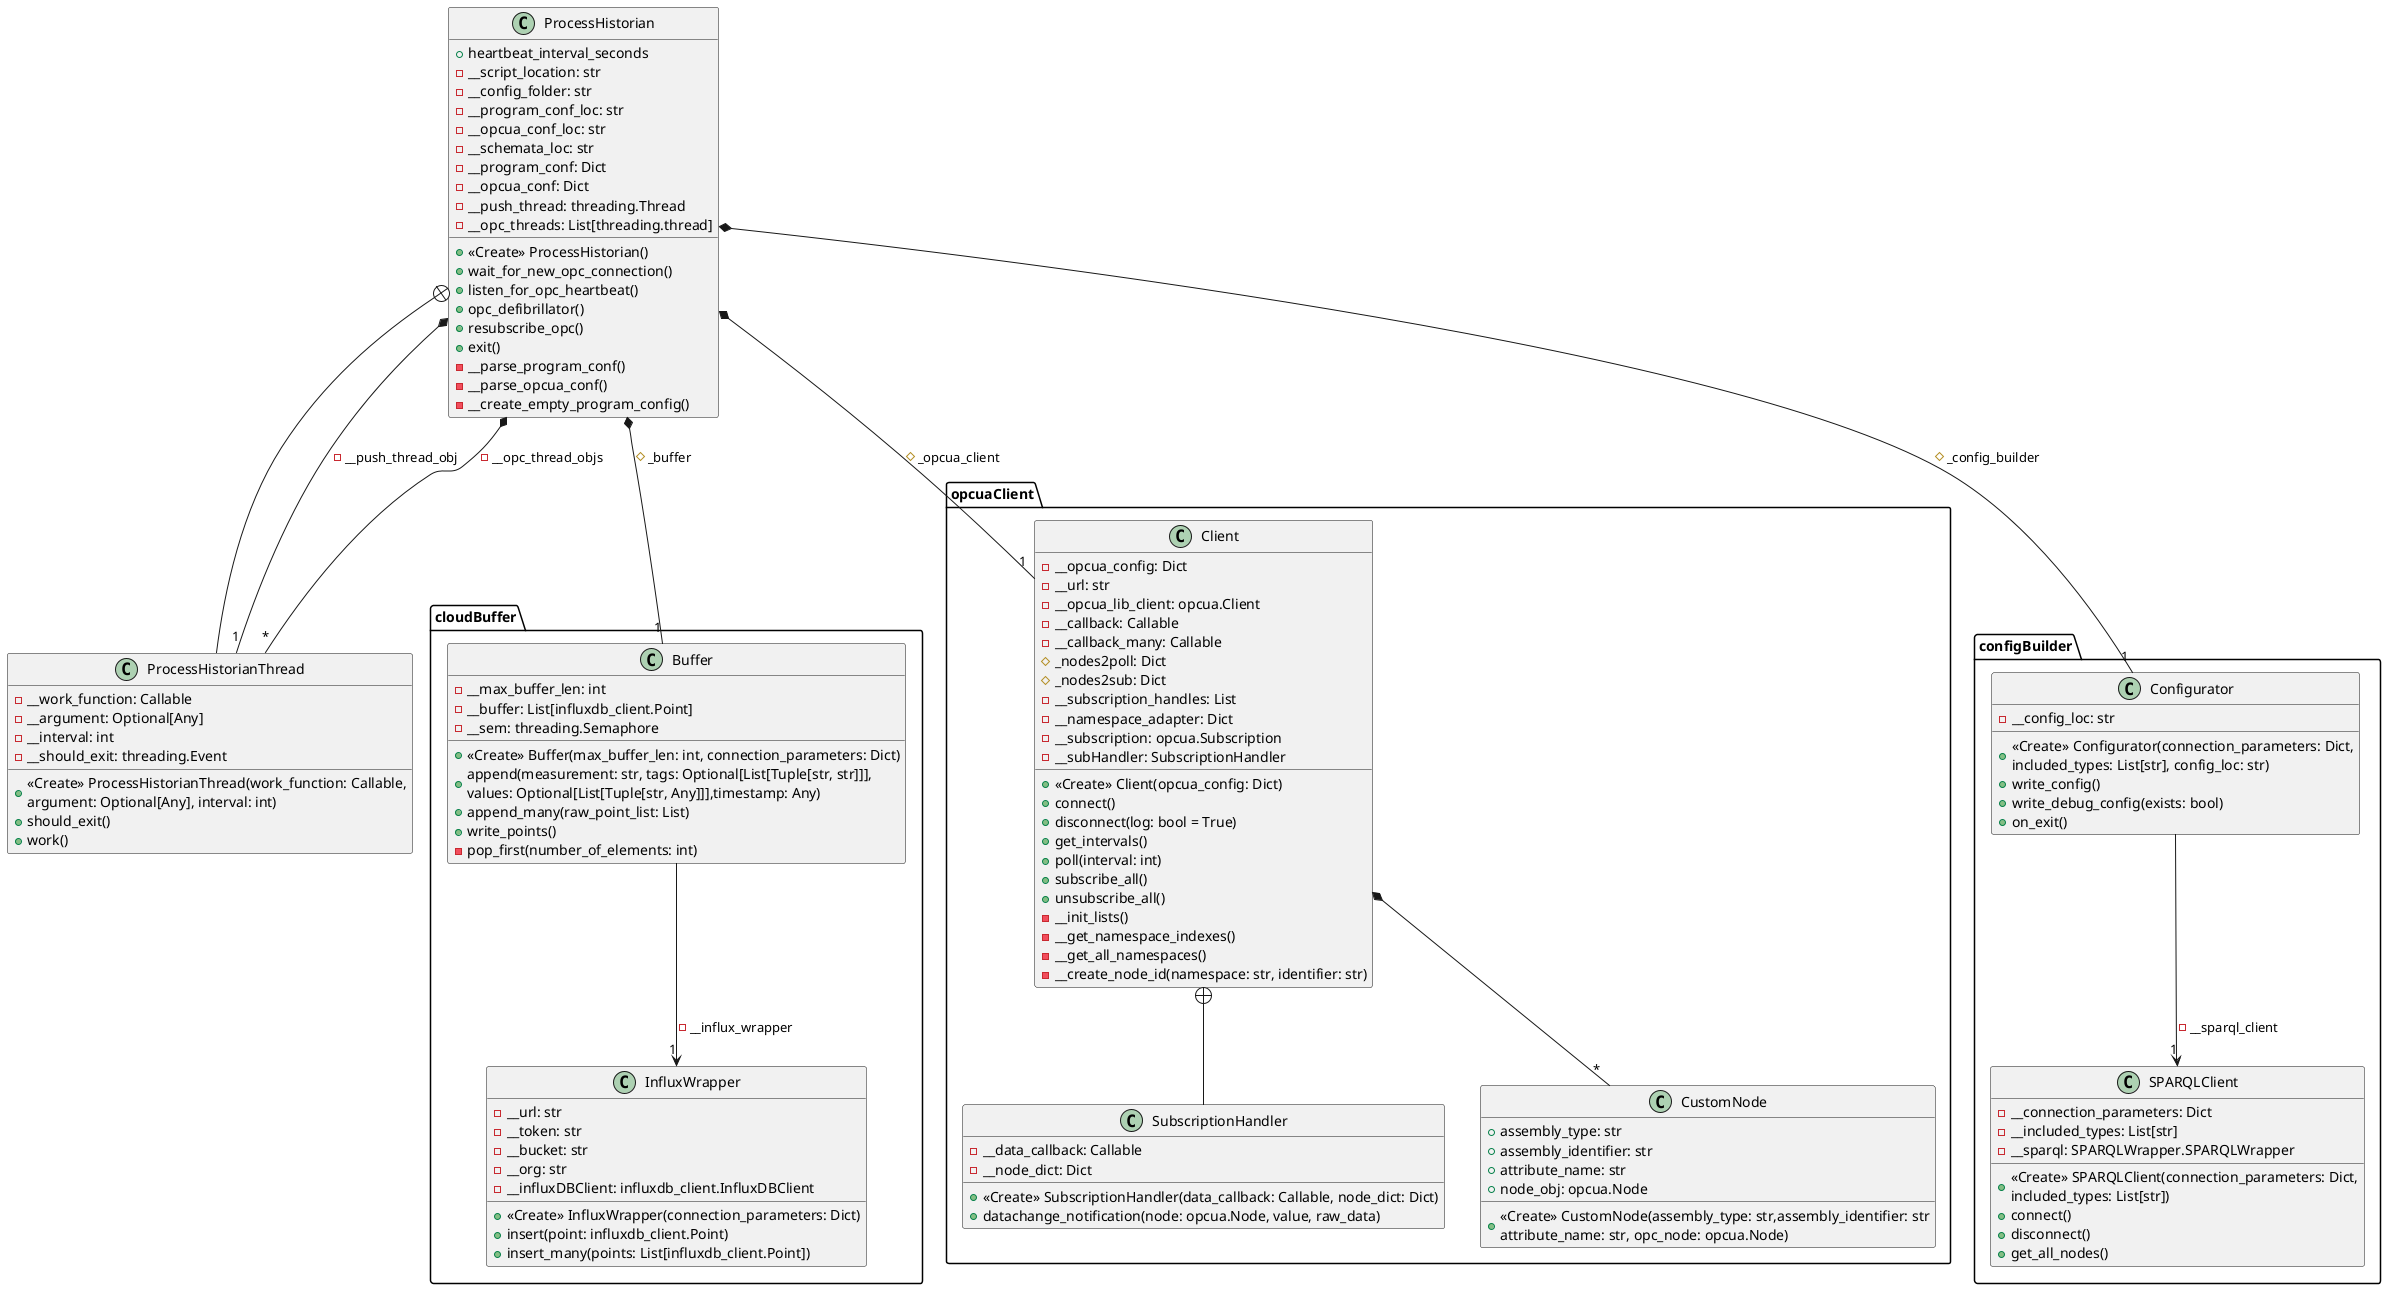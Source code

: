 @startuml "Process Historian"

class cloudBuffer.Buffer {
    - __max_buffer_len: int
    - __buffer: List[influxdb_client.Point]
    - __sem: threading.Semaphore
    + <<Create>> Buffer(max_buffer_len: int, connection_parameters: Dict)
    + append(measurement: str, tags: Optional[List[Tuple[str, str]]],\nvalues: Optional[List[Tuple[str, Any]]],timestamp: Any)
    + append_many(raw_point_list: List)
    + write_points()
    - pop_first(number_of_elements: int)
}
class cloudBuffer.InfluxWrapper{
    - __url: str
    - __token: str
    - __bucket: str
    - __org: str
    - __influxDBClient: influxdb_client.InfluxDBClient
    + <<Create>> InfluxWrapper(connection_parameters: Dict)
    + insert(point: influxdb_client.Point)
    + insert_many(points: List[influxdb_client.Point])
}
cloudBuffer.Buffer --> "1" cloudBuffer.InfluxWrapper : - __influx_wrapper

class opcuaClient.Client {
    - __opcua_config: Dict
    - __url: str
    - __opcua_lib_client: opcua.Client
    - __callback: Callable
    - __callback_many: Callable
    # _nodes2poll: Dict
    # _nodes2sub: Dict
    - __subscription_handles: List
    - __namespace_adapter: Dict
    - __subscription: opcua.Subscription
    - __subHandler: SubscriptionHandler
    +<<Create>> Client(opcua_config: Dict)
    + connect()
    + disconnect(log: bool = True)
    + get_intervals()
    + poll(interval: int)
    + subscribe_all()
    + unsubscribe_all()
    - __init_lists()
    - __get_namespace_indexes()
    - __get_all_namespaces()
    - __create_node_id(namespace: str, identifier: str)
}
class opcuaClient.SubscriptionHandler {
    - __data_callback: Callable
    - __node_dict: Dict
    + <<Create>> SubscriptionHandler(data_callback: Callable, node_dict: Dict)
    + datachange_notification(node: opcua.Node, value, raw_data)
}
class opcuaClient.CustomNode {
    + assembly_type: str
    + assembly_identifier: str
    + attribute_name: str
    + node_obj: opcua.Node
    + <<Create>> CustomNode(assembly_type: str,assembly_identifier: str\nattribute_name: str, opc_node: opcua.Node)
}
opcuaClient.Client +-- opcuaClient.SubscriptionHandler
opcuaClient.Client *-- "*" opcuaClient.CustomNode


class configBuilder.Configurator {
    - __config_loc: str
    + <<Create>> Configurator(connection_parameters: Dict,\nincluded_types: List[str], config_loc: str)
    + write_config()
    + write_debug_config(exists: bool)
    + on_exit()
}
class configBuilder.SPARQLClient{
    - __connection_parameters: Dict
    - __included_types: List[str]
    - __sparql: SPARQLWrapper.SPARQLWrapper
    + <<Create>> SPARQLClient(connection_parameters: Dict,\nincluded_types: List[str])
    + connect()
    + disconnect()
    + get_all_nodes()
}
configBuilder.Configurator --> "1" configBuilder.SPARQLClient: - __sparql_client

class ProcessHistorian {
    + heartbeat_interval_seconds
    - __script_location: str
    - __config_folder: str
    - __program_conf_loc: str
    - __opcua_conf_loc: str
    - __schemata_loc: str
    - __program_conf: Dict
    - __opcua_conf: Dict
    - __push_thread: threading.Thread
    - __opc_threads: List[threading.thread]
    + <<Create>> ProcessHistorian()
    + wait_for_new_opc_connection()
    + listen_for_opc_heartbeat()
    + opc_defibrillator()
    + resubscribe_opc()
    + exit()
    - __parse_program_conf()
    - __parse_opcua_conf()
    - __create_empty_program_config()
}
ProcessHistorian *-- "1" cloudBuffer.Buffer: # _buffer
ProcessHistorian *-- "1" opcuaClient.Client: # _opcua_client
ProcessHistorian *-- "1" configBuilder.Configurator: # _config_builder
ProcessHistorian +-- ProcessHistorianThread
ProcessHistorian *-- "1" ProcessHistorianThread: - __push_thread_obj
ProcessHistorian *-- "*" ProcessHistorianThread: - __opc_thread_objs

class ProcessHistorianThread {
    - __work_function: Callable
    - __argument: Optional[Any]
    - __interval: int
    - __should_exit: threading.Event
    + <<Create>> ProcessHistorianThread(work_function: Callable,\nargument: Optional[Any], interval: int)
    + should_exit()
    + work()
}

@enduml